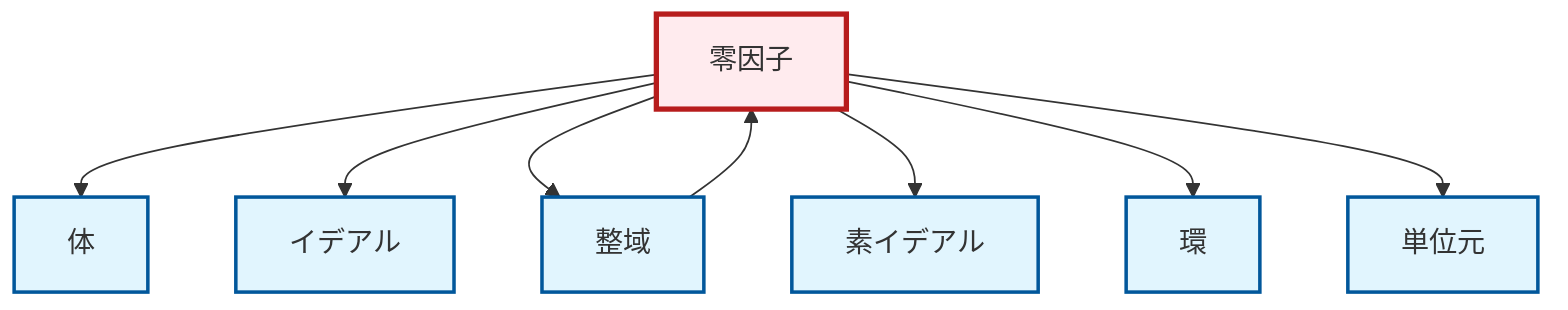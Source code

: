 graph TD
    classDef definition fill:#e1f5fe,stroke:#01579b,stroke-width:2px
    classDef theorem fill:#f3e5f5,stroke:#4a148c,stroke-width:2px
    classDef axiom fill:#fff3e0,stroke:#e65100,stroke-width:2px
    classDef example fill:#e8f5e9,stroke:#1b5e20,stroke-width:2px
    classDef current fill:#ffebee,stroke:#b71c1c,stroke-width:3px
    def-identity-element["単位元"]:::definition
    def-ring["環"]:::definition
    def-field["体"]:::definition
    def-zero-divisor["零因子"]:::definition
    def-integral-domain["整域"]:::definition
    def-ideal["イデアル"]:::definition
    def-prime-ideal["素イデアル"]:::definition
    def-integral-domain --> def-zero-divisor
    def-zero-divisor --> def-field
    def-zero-divisor --> def-ideal
    def-zero-divisor --> def-integral-domain
    def-zero-divisor --> def-prime-ideal
    def-zero-divisor --> def-ring
    def-zero-divisor --> def-identity-element
    class def-zero-divisor current